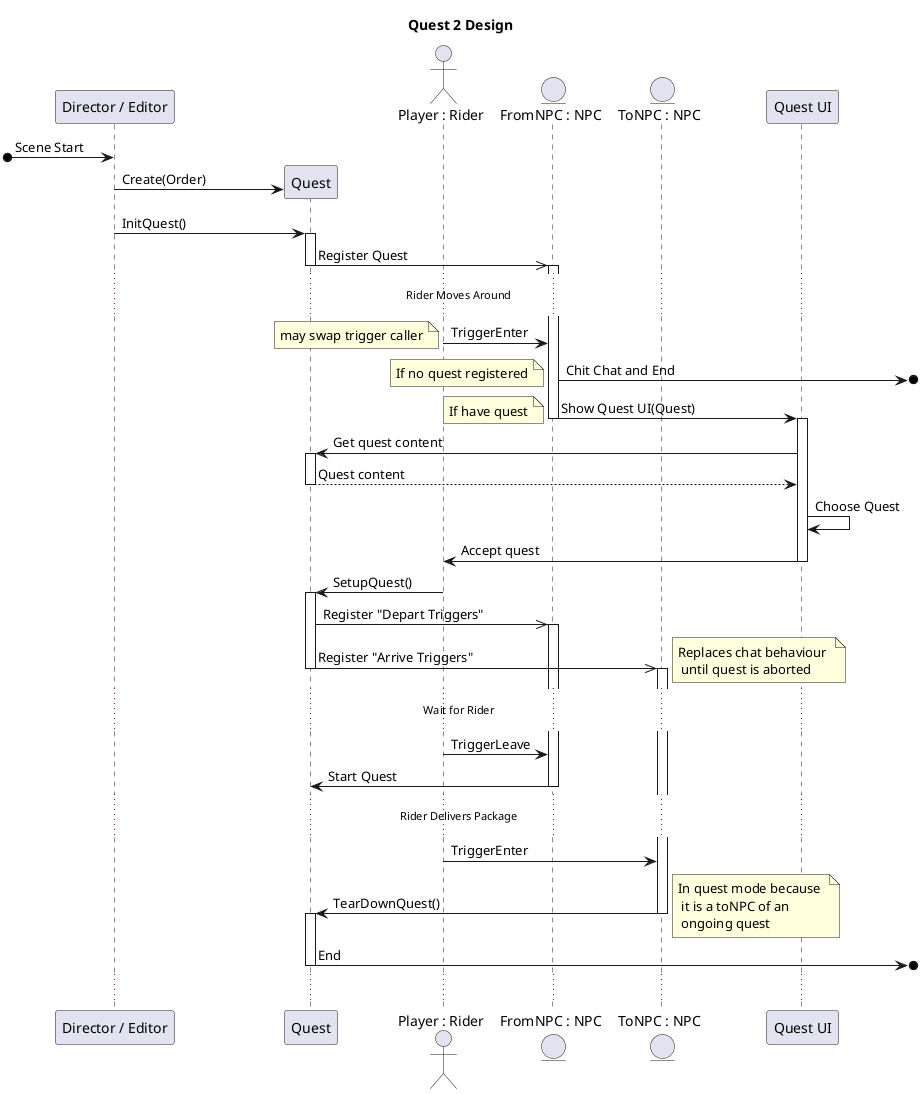 @startuml Quest2

title Quest 2 Design

' skinparam sequenceMessageAlign direction
skinparam ParticipantPadding 50
' skinparam BoxPadding 10

' autonumber 1.1.1

participant "Director / Editor" as Director
participant Quest               as Quest
actor "Player : Rider"                     as Rider
entity "FromNPC : NPC"               as FromNpc
entity "ToNPC : NPC"                 as ToNpc
participant "Quest UI"          as QuestUi

[o-> Director                       : Scene Start
Director -> Quest                ** : Create(Order)
Director -> Quest                ++ : InitQuest()
Quest ->> FromNpc              --++ : Register Quest

... Rider Moves Around ...

Rider -> FromNpc                    : TriggerEnter
note left                           : may swap trigger caller
FromNpc ->o]                        : Chit Chat and End
note left                           : If no quest registered
FromNpc -> QuestUi             --++ : Show Quest UI(Quest)
note left                           : If have quest
QuestUi -> Quest                 ++ : Get quest content
QuestUi <-- Quest                -- : Quest content
QuestUi -> QuestUi                  : Choose Quest
QuestUi -> Rider                 -- : Accept quest
Rider -> Quest                   ++ : SetupQuest()
Quest ->> FromNpc                ++ : Register "Depart Triggers"
Quest ->> ToNpc                --++ : Register "Arrive Triggers"
note right                          : Replaces chat behaviour \n until quest is aborted

... Wait for Rider ...

Rider -> FromNpc                    : TriggerLeave
FromNpc -> Quest                 -- : Start Quest

... Rider Delivers Package ...

Rider -> ToNpc                      : TriggerEnter
ToNpc -> Quest                 --++ : TearDownQuest()
note right                          : In quest mode because \n it is a toNPC of an \n ongoing quest
Quest ->o]                      --  : End
...





@enduml
